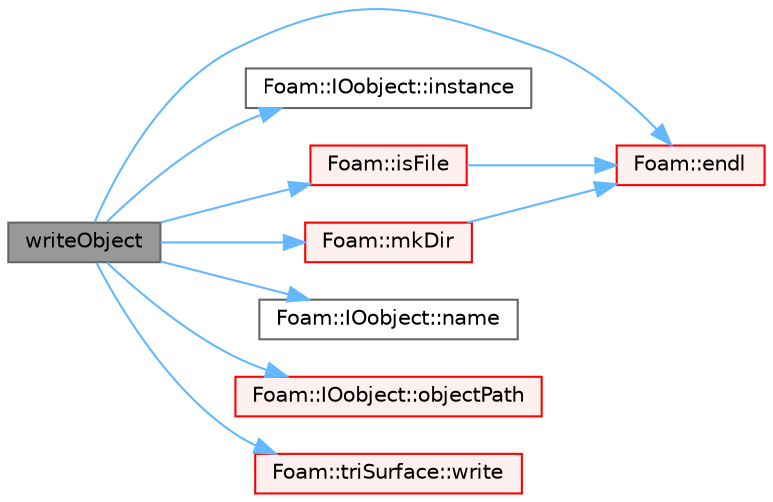 digraph "writeObject"
{
 // LATEX_PDF_SIZE
  bgcolor="transparent";
  edge [fontname=Helvetica,fontsize=10,labelfontname=Helvetica,labelfontsize=10];
  node [fontname=Helvetica,fontsize=10,shape=box,height=0.2,width=0.4];
  rankdir="LR";
  Node1 [id="Node000001",label="writeObject",height=0.2,width=0.4,color="gray40", fillcolor="grey60", style="filled", fontcolor="black",tooltip=" "];
  Node1 -> Node2 [id="edge1_Node000001_Node000002",color="steelblue1",style="solid",tooltip=" "];
  Node2 [id="Node000002",label="Foam::endl",height=0.2,width=0.4,color="red", fillcolor="#FFF0F0", style="filled",URL="$namespaceFoam.html#a7d5eca45a323264dc5fe811500ebda47",tooltip=" "];
  Node1 -> Node6 [id="edge2_Node000001_Node000006",color="steelblue1",style="solid",tooltip=" "];
  Node6 [id="Node000006",label="Foam::IOobject::instance",height=0.2,width=0.4,color="grey40", fillcolor="white", style="filled",URL="$classFoam_1_1IOobject.html#aa77eda3e3a4bd280c92603df00738239",tooltip=" "];
  Node1 -> Node7 [id="edge3_Node000001_Node000007",color="steelblue1",style="solid",tooltip=" "];
  Node7 [id="Node000007",label="Foam::isFile",height=0.2,width=0.4,color="red", fillcolor="#FFF0F0", style="filled",URL="$namespaceFoam.html#ab92b93858b389be9ee2bc4ef94af9e1f",tooltip=" "];
  Node7 -> Node2 [id="edge4_Node000007_Node000002",color="steelblue1",style="solid",tooltip=" "];
  Node1 -> Node10 [id="edge5_Node000001_Node000010",color="steelblue1",style="solid",tooltip=" "];
  Node10 [id="Node000010",label="Foam::mkDir",height=0.2,width=0.4,color="red", fillcolor="#FFF0F0", style="filled",URL="$namespaceFoam.html#a29d00c4f6f15a72ca273332f74137075",tooltip=" "];
  Node10 -> Node2 [id="edge6_Node000010_Node000002",color="steelblue1",style="solid",tooltip=" "];
  Node1 -> Node16 [id="edge7_Node000001_Node000016",color="steelblue1",style="solid",tooltip=" "];
  Node16 [id="Node000016",label="Foam::IOobject::name",height=0.2,width=0.4,color="grey40", fillcolor="white", style="filled",URL="$classFoam_1_1IOobject.html#a19bad5682ac7f021cc3a66fcfaa98c8e",tooltip=" "];
  Node1 -> Node17 [id="edge8_Node000001_Node000017",color="steelblue1",style="solid",tooltip=" "];
  Node17 [id="Node000017",label="Foam::IOobject::objectPath",height=0.2,width=0.4,color="red", fillcolor="#FFF0F0", style="filled",URL="$classFoam_1_1IOobject.html#ae57ab8117f6358ebc8591f6a0176076d",tooltip=" "];
  Node1 -> Node19 [id="edge9_Node000001_Node000019",color="steelblue1",style="solid",tooltip=" "];
  Node19 [id="Node000019",label="Foam::triSurface::write",height=0.2,width=0.4,color="red", fillcolor="#FFF0F0", style="filled",URL="$classFoam_1_1triSurface.html#a78cec3e4ecac4a89a3ad8d38f2ad21f5",tooltip=" "];
}
